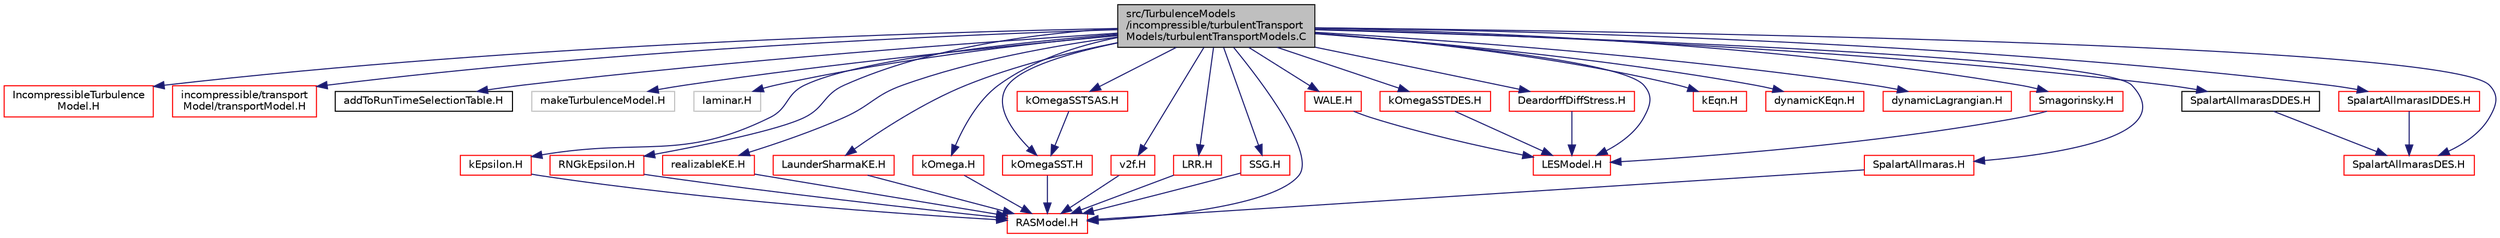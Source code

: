 digraph "src/TurbulenceModels/incompressible/turbulentTransportModels/turbulentTransportModels.C"
{
  bgcolor="transparent";
  edge [fontname="Helvetica",fontsize="10",labelfontname="Helvetica",labelfontsize="10"];
  node [fontname="Helvetica",fontsize="10",shape=record];
  Node1 [label="src/TurbulenceModels\l/incompressible/turbulentTransport\lModels/turbulentTransportModels.C",height=0.2,width=0.4,color="black", fillcolor="grey75", style="filled", fontcolor="black"];
  Node1 -> Node2 [color="midnightblue",fontsize="10",style="solid",fontname="Helvetica"];
  Node2 [label="IncompressibleTurbulence\lModel.H",height=0.2,width=0.4,color="red",URL="$a10708.html"];
  Node1 -> Node3 [color="midnightblue",fontsize="10",style="solid",fontname="Helvetica"];
  Node3 [label="incompressible/transport\lModel/transportModel.H",height=0.2,width=0.4,color="red",URL="$a10566.html"];
  Node1 -> Node4 [color="midnightblue",fontsize="10",style="solid",fontname="Helvetica"];
  Node4 [label="addToRunTimeSelectionTable.H",height=0.2,width=0.4,color="black",URL="$a08150.html",tooltip="Macros for easy insertion into run-time selection tables. "];
  Node1 -> Node5 [color="midnightblue",fontsize="10",style="solid",fontname="Helvetica"];
  Node5 [label="makeTurbulenceModel.H",height=0.2,width=0.4,color="grey75"];
  Node1 -> Node6 [color="midnightblue",fontsize="10",style="solid",fontname="Helvetica"];
  Node6 [label="laminar.H",height=0.2,width=0.4,color="grey75"];
  Node1 -> Node7 [color="midnightblue",fontsize="10",style="solid",fontname="Helvetica"];
  Node7 [label="RASModel.H",height=0.2,width=0.4,color="red",URL="$a10863.html"];
  Node1 -> Node8 [color="midnightblue",fontsize="10",style="solid",fontname="Helvetica"];
  Node8 [label="LESModel.H",height=0.2,width=0.4,color="red",URL="$a10821.html"];
  Node1 -> Node9 [color="midnightblue",fontsize="10",style="solid",fontname="Helvetica"];
  Node9 [label="SpalartAllmaras.H",height=0.2,width=0.4,color="red",URL="$a10870.html"];
  Node9 -> Node7 [color="midnightblue",fontsize="10",style="solid",fontname="Helvetica"];
  Node1 -> Node10 [color="midnightblue",fontsize="10",style="solid",fontname="Helvetica"];
  Node10 [label="kEpsilon.H",height=0.2,width=0.4,color="red",URL="$a10851.html"];
  Node10 -> Node7 [color="midnightblue",fontsize="10",style="solid",fontname="Helvetica"];
  Node1 -> Node11 [color="midnightblue",fontsize="10",style="solid",fontname="Helvetica"];
  Node11 [label="RNGkEpsilon.H",height=0.2,width=0.4,color="red",URL="$a10868.html"];
  Node11 -> Node7 [color="midnightblue",fontsize="10",style="solid",fontname="Helvetica"];
  Node1 -> Node12 [color="midnightblue",fontsize="10",style="solid",fontname="Helvetica"];
  Node12 [label="realizableKE.H",height=0.2,width=0.4,color="red",URL="$a10866.html"];
  Node12 -> Node7 [color="midnightblue",fontsize="10",style="solid",fontname="Helvetica"];
  Node1 -> Node13 [color="midnightblue",fontsize="10",style="solid",fontname="Helvetica"];
  Node13 [label="LaunderSharmaKE.H",height=0.2,width=0.4,color="red",URL="$a10859.html"];
  Node13 -> Node7 [color="midnightblue",fontsize="10",style="solid",fontname="Helvetica"];
  Node1 -> Node14 [color="midnightblue",fontsize="10",style="solid",fontname="Helvetica"];
  Node14 [label="kOmega.H",height=0.2,width=0.4,color="red",URL="$a10853.html"];
  Node14 -> Node7 [color="midnightblue",fontsize="10",style="solid",fontname="Helvetica"];
  Node1 -> Node15 [color="midnightblue",fontsize="10",style="solid",fontname="Helvetica"];
  Node15 [label="kOmegaSST.H",height=0.2,width=0.4,color="red",URL="$a10855.html"];
  Node15 -> Node7 [color="midnightblue",fontsize="10",style="solid",fontname="Helvetica"];
  Node1 -> Node16 [color="midnightblue",fontsize="10",style="solid",fontname="Helvetica"];
  Node16 [label="kOmegaSSTSAS.H",height=0.2,width=0.4,color="red",URL="$a10857.html"];
  Node16 -> Node15 [color="midnightblue",fontsize="10",style="solid",fontname="Helvetica"];
  Node1 -> Node17 [color="midnightblue",fontsize="10",style="solid",fontname="Helvetica"];
  Node17 [label="v2f.H",height=0.2,width=0.4,color="red",URL="$a10874.html"];
  Node17 -> Node7 [color="midnightblue",fontsize="10",style="solid",fontname="Helvetica"];
  Node1 -> Node18 [color="midnightblue",fontsize="10",style="solid",fontname="Helvetica"];
  Node18 [label="LRR.H",height=0.2,width=0.4,color="red",URL="$a10861.html"];
  Node18 -> Node7 [color="midnightblue",fontsize="10",style="solid",fontname="Helvetica"];
  Node1 -> Node19 [color="midnightblue",fontsize="10",style="solid",fontname="Helvetica"];
  Node19 [label="SSG.H",height=0.2,width=0.4,color="red",URL="$a10872.html"];
  Node19 -> Node7 [color="midnightblue",fontsize="10",style="solid",fontname="Helvetica"];
  Node1 -> Node20 [color="midnightblue",fontsize="10",style="solid",fontname="Helvetica"];
  Node20 [label="Smagorinsky.H",height=0.2,width=0.4,color="red",URL="$a10824.html"];
  Node20 -> Node8 [color="midnightblue",fontsize="10",style="solid",fontname="Helvetica"];
  Node1 -> Node21 [color="midnightblue",fontsize="10",style="solid",fontname="Helvetica"];
  Node21 [label="WALE.H",height=0.2,width=0.4,color="red",URL="$a10832.html"];
  Node21 -> Node8 [color="midnightblue",fontsize="10",style="solid",fontname="Helvetica"];
  Node1 -> Node22 [color="midnightblue",fontsize="10",style="solid",fontname="Helvetica"];
  Node22 [label="kEqn.H",height=0.2,width=0.4,color="red",URL="$a10792.html"];
  Node1 -> Node23 [color="midnightblue",fontsize="10",style="solid",fontname="Helvetica"];
  Node23 [label="dynamicKEqn.H",height=0.2,width=0.4,color="red",URL="$a10788.html"];
  Node1 -> Node24 [color="midnightblue",fontsize="10",style="solid",fontname="Helvetica"];
  Node24 [label="dynamicLagrangian.H",height=0.2,width=0.4,color="red",URL="$a10790.html"];
  Node1 -> Node25 [color="midnightblue",fontsize="10",style="solid",fontname="Helvetica"];
  Node25 [label="kOmegaSSTDES.H",height=0.2,width=0.4,color="red",URL="$a10794.html"];
  Node25 -> Node8 [color="midnightblue",fontsize="10",style="solid",fontname="Helvetica"];
  Node1 -> Node26 [color="midnightblue",fontsize="10",style="solid",fontname="Helvetica"];
  Node26 [label="SpalartAllmarasDES.H",height=0.2,width=0.4,color="red",URL="$a10828.html"];
  Node1 -> Node27 [color="midnightblue",fontsize="10",style="solid",fontname="Helvetica"];
  Node27 [label="SpalartAllmarasDDES.H",height=0.2,width=0.4,color="black",URL="$a10826.html"];
  Node27 -> Node26 [color="midnightblue",fontsize="10",style="solid",fontname="Helvetica"];
  Node1 -> Node28 [color="midnightblue",fontsize="10",style="solid",fontname="Helvetica"];
  Node28 [label="SpalartAllmarasIDDES.H",height=0.2,width=0.4,color="red",URL="$a10830.html"];
  Node28 -> Node26 [color="midnightblue",fontsize="10",style="solid",fontname="Helvetica"];
  Node1 -> Node29 [color="midnightblue",fontsize="10",style="solid",fontname="Helvetica"];
  Node29 [label="DeardorffDiffStress.H",height=0.2,width=0.4,color="red",URL="$a10786.html"];
  Node29 -> Node8 [color="midnightblue",fontsize="10",style="solid",fontname="Helvetica"];
}
